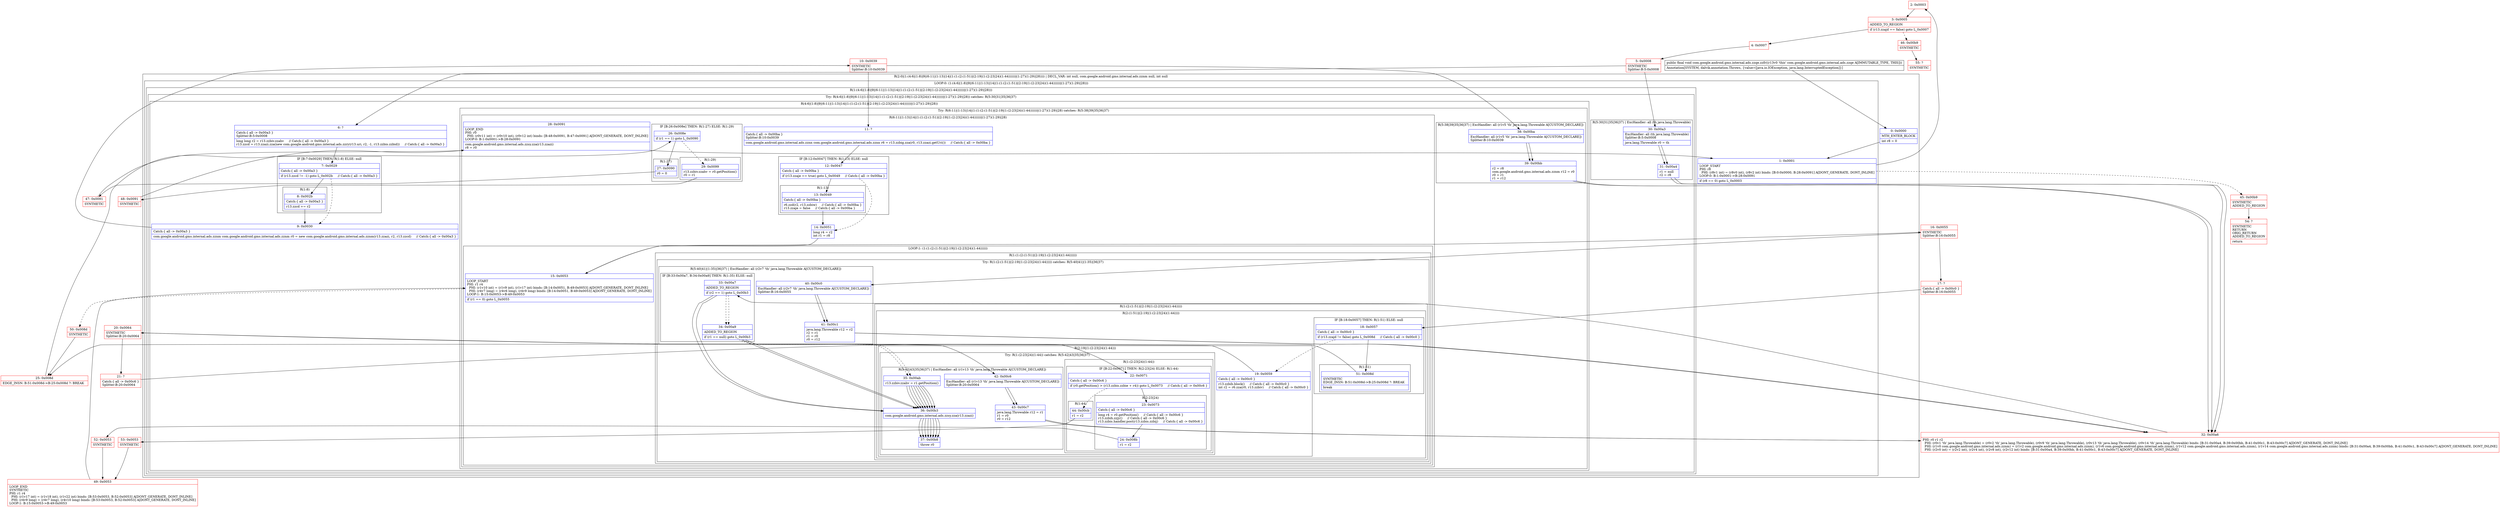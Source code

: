 digraph "CFG forcom.google.android.gms.internal.ads.zzqe.zzfr()V" {
subgraph cluster_Region_1469634758 {
label = "R(2:0|(1:(4:6|(1:8)|9|(6:11|(1:13)|14|(1:(1:(2:(1:51)|(2:19|(1:(2:23|24)(1:44))))))|(1:27)(1:29)|28)))) | DECL_VAR: int null, com.google.android.gms.internal.ads.zznm null, int null\l";
node [shape=record,color=blue];
Node_0 [shape=record,label="{0\:\ 0x0000|MTH_ENTER_BLOCK\l|int r8 = 0\l}"];
subgraph cluster_LoopRegion_1407113747 {
label = "LOOP:0: (1:(4:6|(1:8)|9|(6:11|(1:13)|14|(1:(1:(2:(1:51)|(2:19|(1:(2:23|24)(1:44))))))|(1:27)(1:29)|28)))";
node [shape=record,color=blue];
Node_1 [shape=record,label="{1\:\ 0x0001|LOOP_START\lPHI: r8 \l  PHI: (r8v1 int) = (r8v0 int), (r8v2 int) binds: [B:0:0x0000, B:28:0x0091] A[DONT_GENERATE, DONT_INLINE]\lLOOP:0: B:1:0x0001\-\>B:28:0x0091\l|if (r8 == 0) goto L_0x0003\l}"];
subgraph cluster_Region_1367638519 {
label = "R(1:(4:6|(1:8)|9|(6:11|(1:13)|14|(1:(1:(2:(1:51)|(2:19|(1:(2:23|24)(1:44))))))|(1:27)(1:29)|28)))";
node [shape=record,color=blue];
subgraph cluster_TryCatchRegion_1946631507 {
label = "Try: R(4:6|(1:8)|9|(6:11|(1:13)|14|(1:(1:(2:(1:51)|(2:19|(1:(2:23|24)(1:44))))))|(1:27)(1:29)|28)) catches: R(5:30|31|35|36|37)";
node [shape=record,color=blue];
subgraph cluster_Region_1608152499 {
label = "R(4:6|(1:8)|9|(6:11|(1:13)|14|(1:(1:(2:(1:51)|(2:19|(1:(2:23|24)(1:44))))))|(1:27)(1:29)|28))";
node [shape=record,color=blue];
Node_6 [shape=record,label="{6\:\ ?|Catch:\{ all \-\> 0x00a3 \}\lSplitter:B:5:0x0008\l|long long r2 = r13.zzbiv.zzahv     \/\/ Catch:\{ all \-\> 0x00a3 \}\lr13.zzcd = r13.zzazi.zza(new com.google.android.gms.internal.ads.zzry(r13.uri, r2, \-1, r13.zzbis.zzbid))     \/\/ Catch:\{ all \-\> 0x00a3 \}\l}"];
subgraph cluster_IfRegion_1967089800 {
label = "IF [B:7:0x0029] THEN: R(1:8) ELSE: null";
node [shape=record,color=blue];
Node_7 [shape=record,label="{7\:\ 0x0029|Catch:\{ all \-\> 0x00a3 \}\l|if (r13.zzcd != \-1) goto L_0x002b     \/\/ Catch:\{ all \-\> 0x00a3 \}\l}"];
subgraph cluster_Region_184440874 {
label = "R(1:8)";
node [shape=record,color=blue];
Node_8 [shape=record,label="{8\:\ 0x002b|Catch:\{ all \-\> 0x00a3 \}\l|r13.zzcd += r2\l}"];
}
}
Node_9 [shape=record,label="{9\:\ 0x0030|Catch:\{ all \-\> 0x00a3 \}\l|com.google.android.gms.internal.ads.zznm com.google.android.gms.internal.ads.zznm r0 = new com.google.android.gms.internal.ads.zznm(r13.zzazi, r2, r13.zzcd)     \/\/ Catch:\{ all \-\> 0x00a3 \}\l}"];
subgraph cluster_TryCatchRegion_1151049694 {
label = "Try: R(6:11|(1:13)|14|(1:(1:(2:(1:51)|(2:19|(1:(2:23|24)(1:44))))))|(1:27)(1:29)|28) catches: R(5:38|39|35|36|37)";
node [shape=record,color=blue];
subgraph cluster_Region_571066025 {
label = "R(6:11|(1:13)|14|(1:(1:(2:(1:51)|(2:19|(1:(2:23|24)(1:44))))))|(1:27)(1:29)|28)";
node [shape=record,color=blue];
Node_11 [shape=record,label="{11\:\ ?|Catch:\{ all \-\> 0x00ba \}\lSplitter:B:10:0x0039\l|com.google.android.gms.internal.ads.zznn com.google.android.gms.internal.ads.zznn r6 = r13.zzbig.zza(r0, r13.zzazi.getUri())     \/\/ Catch:\{ all \-\> 0x00ba \}\l}"];
subgraph cluster_IfRegion_837105027 {
label = "IF [B:12:0x0047] THEN: R(1:13) ELSE: null";
node [shape=record,color=blue];
Node_12 [shape=record,label="{12\:\ 0x0047|Catch:\{ all \-\> 0x00ba \}\l|if (r13.zzaje == true) goto L_0x0049     \/\/ Catch:\{ all \-\> 0x00ba \}\l}"];
subgraph cluster_Region_553283145 {
label = "R(1:13)";
node [shape=record,color=blue];
Node_13 [shape=record,label="{13\:\ 0x0049|Catch:\{ all \-\> 0x00ba \}\l|r6.zzd(r2, r13.zzbiw)     \/\/ Catch:\{ all \-\> 0x00ba \}\lr13.zzaje = false     \/\/ Catch:\{ all \-\> 0x00ba \}\l}"];
}
}
Node_14 [shape=record,label="{14\:\ 0x0051|long r4 = r2\lint r1 = r8\l}"];
subgraph cluster_LoopRegion_1667222248 {
label = "LOOP:1: (1:(1:(2:(1:51)|(2:19|(1:(2:23|24)(1:44))))))";
node [shape=record,color=blue];
Node_15 [shape=record,label="{15\:\ 0x0053|LOOP_START\lPHI: r1 r4 \l  PHI: (r1v10 int) = (r1v9 int), (r1v17 int) binds: [B:14:0x0051, B:49:0x0053] A[DONT_GENERATE, DONT_INLINE]\l  PHI: (r4v7 long) = (r4v6 long), (r4v9 long) binds: [B:14:0x0051, B:49:0x0053] A[DONT_GENERATE, DONT_INLINE]\lLOOP:1: B:15:0x0053\-\>B:49:0x0053\l|if (r1 == 0) goto L_0x0055\l}"];
subgraph cluster_Region_2084928329 {
label = "R(1:(1:(2:(1:51)|(2:19|(1:(2:23|24)(1:44))))))";
node [shape=record,color=blue];
subgraph cluster_TryCatchRegion_1915758433 {
label = "Try: R(1:(2:(1:51)|(2:19|(1:(2:23|24)(1:44))))) catches: R(5:40|41|(1:35)|36|37)";
node [shape=record,color=blue];
subgraph cluster_Region_1783440278 {
label = "R(1:(2:(1:51)|(2:19|(1:(2:23|24)(1:44)))))";
node [shape=record,color=blue];
subgraph cluster_Region_1914456689 {
label = "R(2:(1:51)|(2:19|(1:(2:23|24)(1:44))))";
node [shape=record,color=blue];
subgraph cluster_IfRegion_634710088 {
label = "IF [B:18:0x0057] THEN: R(1:51) ELSE: null";
node [shape=record,color=blue];
Node_18 [shape=record,label="{18\:\ 0x0057|Catch:\{ all \-\> 0x00c0 \}\l|if (r13.zzajd != false) goto L_0x008d     \/\/ Catch:\{ all \-\> 0x00c0 \}\l}"];
subgraph cluster_Region_1445775548 {
label = "R(1:51)";
node [shape=record,color=blue];
Node_51 [shape=record,label="{51\:\ 0x008d|SYNTHETIC\lEDGE_INSN: B:51:0x008d\-\>B:25:0x008d ?: BREAK  \l|break\l}"];
}
}
subgraph cluster_Region_866329013 {
label = "R(2:19|(1:(2:23|24)(1:44)))";
node [shape=record,color=blue];
Node_19 [shape=record,label="{19\:\ 0x0059|Catch:\{ all \-\> 0x00c0 \}\l|r13.zzbih.block()     \/\/ Catch:\{ all \-\> 0x00c0 \}\lint r2 = r6.zza(r0, r13.zzbiv)     \/\/ Catch:\{ all \-\> 0x00c0 \}\l}"];
subgraph cluster_TryCatchRegion_1434325116 {
label = "Try: R(1:(2:23|24)(1:44)) catches: R(5:42|43|35|36|37)";
node [shape=record,color=blue];
subgraph cluster_Region_1168213856 {
label = "R(1:(2:23|24)(1:44))";
node [shape=record,color=blue];
subgraph cluster_IfRegion_639404882 {
label = "IF [B:22:0x0071] THEN: R(2:23|24) ELSE: R(1:44)";
node [shape=record,color=blue];
Node_22 [shape=record,label="{22\:\ 0x0071|Catch:\{ all \-\> 0x00c6 \}\l|if (r0.getPosition() \> (r13.zzbis.zzbie + r4)) goto L_0x0073     \/\/ Catch:\{ all \-\> 0x00c6 \}\l}"];
subgraph cluster_Region_711394767 {
label = "R(2:23|24)";
node [shape=record,color=blue];
Node_23 [shape=record,label="{23\:\ 0x0073|Catch:\{ all \-\> 0x00c6 \}\l|long r4 = r0.getPosition()     \/\/ Catch:\{ all \-\> 0x00c6 \}\lr13.zzbih.zzjy()     \/\/ Catch:\{ all \-\> 0x00c6 \}\lr13.zzbis.handler.post(r13.zzbis.zzbij)     \/\/ Catch:\{ all \-\> 0x00c6 \}\l}"];
Node_24 [shape=record,label="{24\:\ 0x008b|r1 = r2\l}"];
}
subgraph cluster_Region_559649674 {
label = "R(1:44)";
node [shape=record,color=blue];
Node_44 [shape=record,label="{44\:\ 0x00cb|r1 = r2\l}"];
}
}
}
subgraph cluster_Region_1663871365 {
label = "R(5:42|43|35|36|37) | ExcHandler: all (r1v13 'th' java.lang.Throwable A[CUSTOM_DECLARE])\l";
node [shape=record,color=blue];
Node_42 [shape=record,label="{42\:\ 0x00c6|ExcHandler: all (r1v13 'th' java.lang.Throwable A[CUSTOM_DECLARE])\lSplitter:B:20:0x0064\l}"];
Node_43 [shape=record,label="{43\:\ 0x00c7|java.lang.Throwable r12 = r1\lr1 = r0\lr0 = r12\l}"];
Node_35 [shape=record,label="{35\:\ 0x00ab|r13.zzbiv.zzahv = r1.getPosition()\l}"];
Node_36 [shape=record,label="{36\:\ 0x00b3|com.google.android.gms.internal.ads.zzsy.zza(r13.zzazi)\l}"];
Node_37 [shape=record,label="{37\:\ 0x00b8|throw r0\l}"];
}
}
}
}
}
subgraph cluster_Region_369651493 {
label = "R(5:40|41|(1:35)|36|37) | ExcHandler: all (r2v7 'th' java.lang.Throwable A[CUSTOM_DECLARE])\l";
node [shape=record,color=blue];
Node_40 [shape=record,label="{40\:\ 0x00c0|ExcHandler: all (r2v7 'th' java.lang.Throwable A[CUSTOM_DECLARE])\lSplitter:B:16:0x0055\l}"];
Node_41 [shape=record,label="{41\:\ 0x00c1|java.lang.Throwable r12 = r2\lr2 = r1\lr1 = r0\lr0 = r12\l}"];
subgraph cluster_IfRegion_1203089716 {
label = "IF [B:33:0x00a7, B:34:0x00a9] THEN: R(1:35) ELSE: null";
node [shape=record,color=blue];
Node_33 [shape=record,label="{33\:\ 0x00a7|ADDED_TO_REGION\l|if (r2 == 1) goto L_0x00b3\l}"];
Node_34 [shape=record,label="{34\:\ 0x00a9|ADDED_TO_REGION\l|if (r1 == null) goto L_0x00b3\l}"];
subgraph cluster_Region_2003626070 {
label = "R(1:35)";
node [shape=record,color=blue];
Node_35 [shape=record,label="{35\:\ 0x00ab|r13.zzbiv.zzahv = r1.getPosition()\l}"];
}
}
Node_36 [shape=record,label="{36\:\ 0x00b3|com.google.android.gms.internal.ads.zzsy.zza(r13.zzazi)\l}"];
Node_37 [shape=record,label="{37\:\ 0x00b8|throw r0\l}"];
}
}
}
}
subgraph cluster_IfRegion_1904538161 {
label = "IF [B:26:0x008e] THEN: R(1:27) ELSE: R(1:29)";
node [shape=record,color=blue];
Node_26 [shape=record,label="{26\:\ 0x008e|if (r1 == 1) goto L_0x0090\l}"];
subgraph cluster_Region_575331983 {
label = "R(1:27)";
node [shape=record,color=blue];
Node_27 [shape=record,label="{27\:\ 0x0090|r0 = 0\l}"];
}
subgraph cluster_Region_1377839009 {
label = "R(1:29)";
node [shape=record,color=blue];
Node_29 [shape=record,label="{29\:\ 0x0099|r13.zzbiv.zzahv = r0.getPosition()\lr0 = r1\l}"];
}
}
Node_28 [shape=record,label="{28\:\ 0x0091|LOOP_END\lPHI: r0 \l  PHI: (r0v11 int) = (r0v10 int), (r0v12 int) binds: [B:48:0x0091, B:47:0x0091] A[DONT_GENERATE, DONT_INLINE]\lLOOP:0: B:1:0x0001\-\>B:28:0x0091\l|com.google.android.gms.internal.ads.zzsy.zza(r13.zzazi)\lr8 = r0\l}"];
}
subgraph cluster_Region_1805084933 {
label = "R(5:38|39|35|36|37) | ExcHandler: all (r1v5 'th' java.lang.Throwable A[CUSTOM_DECLARE])\l";
node [shape=record,color=blue];
Node_38 [shape=record,label="{38\:\ 0x00ba|ExcHandler: all (r1v5 'th' java.lang.Throwable A[CUSTOM_DECLARE])\lSplitter:B:10:0x0039\l}"];
Node_39 [shape=record,label="{39\:\ 0x00bb|r2 = r8\lcom.google.android.gms.internal.ads.zznm r12 = r0\lr0 = r1\lr1 = r12\l}"];
Node_35 [shape=record,label="{35\:\ 0x00ab|r13.zzbiv.zzahv = r1.getPosition()\l}"];
Node_36 [shape=record,label="{36\:\ 0x00b3|com.google.android.gms.internal.ads.zzsy.zza(r13.zzazi)\l}"];
Node_37 [shape=record,label="{37\:\ 0x00b8|throw r0\l}"];
}
}
}
subgraph cluster_Region_2061025881 {
label = "R(5:30|31|35|36|37) | ExcHandler: all (th java.lang.Throwable)\l";
node [shape=record,color=blue];
Node_30 [shape=record,label="{30\:\ 0x00a3|ExcHandler: all (th java.lang.Throwable)\lSplitter:B:5:0x0008\l|java.lang.Throwable r0 = th\l}"];
Node_31 [shape=record,label="{31\:\ 0x00a4|r1 = null\lr2 = r8\l}"];
Node_35 [shape=record,label="{35\:\ 0x00ab|r13.zzbiv.zzahv = r1.getPosition()\l}"];
Node_36 [shape=record,label="{36\:\ 0x00b3|com.google.android.gms.internal.ads.zzsy.zza(r13.zzazi)\l}"];
Node_37 [shape=record,label="{37\:\ 0x00b8|throw r0\l}"];
}
}
}
}
}
subgraph cluster_Region_2061025881 {
label = "R(5:30|31|35|36|37) | ExcHandler: all (th java.lang.Throwable)\l";
node [shape=record,color=blue];
Node_30 [shape=record,label="{30\:\ 0x00a3|ExcHandler: all (th java.lang.Throwable)\lSplitter:B:5:0x0008\l|java.lang.Throwable r0 = th\l}"];
Node_31 [shape=record,label="{31\:\ 0x00a4|r1 = null\lr2 = r8\l}"];
Node_35 [shape=record,label="{35\:\ 0x00ab|r13.zzbiv.zzahv = r1.getPosition()\l}"];
Node_36 [shape=record,label="{36\:\ 0x00b3|com.google.android.gms.internal.ads.zzsy.zza(r13.zzazi)\l}"];
Node_37 [shape=record,label="{37\:\ 0x00b8|throw r0\l}"];
}
subgraph cluster_Region_1805084933 {
label = "R(5:38|39|35|36|37) | ExcHandler: all (r1v5 'th' java.lang.Throwable A[CUSTOM_DECLARE])\l";
node [shape=record,color=blue];
Node_38 [shape=record,label="{38\:\ 0x00ba|ExcHandler: all (r1v5 'th' java.lang.Throwable A[CUSTOM_DECLARE])\lSplitter:B:10:0x0039\l}"];
Node_39 [shape=record,label="{39\:\ 0x00bb|r2 = r8\lcom.google.android.gms.internal.ads.zznm r12 = r0\lr0 = r1\lr1 = r12\l}"];
Node_35 [shape=record,label="{35\:\ 0x00ab|r13.zzbiv.zzahv = r1.getPosition()\l}"];
Node_36 [shape=record,label="{36\:\ 0x00b3|com.google.android.gms.internal.ads.zzsy.zza(r13.zzazi)\l}"];
Node_37 [shape=record,label="{37\:\ 0x00b8|throw r0\l}"];
}
subgraph cluster_Region_369651493 {
label = "R(5:40|41|(1:35)|36|37) | ExcHandler: all (r2v7 'th' java.lang.Throwable A[CUSTOM_DECLARE])\l";
node [shape=record,color=blue];
Node_40 [shape=record,label="{40\:\ 0x00c0|ExcHandler: all (r2v7 'th' java.lang.Throwable A[CUSTOM_DECLARE])\lSplitter:B:16:0x0055\l}"];
Node_41 [shape=record,label="{41\:\ 0x00c1|java.lang.Throwable r12 = r2\lr2 = r1\lr1 = r0\lr0 = r12\l}"];
subgraph cluster_IfRegion_1203089716 {
label = "IF [B:33:0x00a7, B:34:0x00a9] THEN: R(1:35) ELSE: null";
node [shape=record,color=blue];
Node_33 [shape=record,label="{33\:\ 0x00a7|ADDED_TO_REGION\l|if (r2 == 1) goto L_0x00b3\l}"];
Node_34 [shape=record,label="{34\:\ 0x00a9|ADDED_TO_REGION\l|if (r1 == null) goto L_0x00b3\l}"];
subgraph cluster_Region_2003626070 {
label = "R(1:35)";
node [shape=record,color=blue];
Node_35 [shape=record,label="{35\:\ 0x00ab|r13.zzbiv.zzahv = r1.getPosition()\l}"];
}
}
Node_36 [shape=record,label="{36\:\ 0x00b3|com.google.android.gms.internal.ads.zzsy.zza(r13.zzazi)\l}"];
Node_37 [shape=record,label="{37\:\ 0x00b8|throw r0\l}"];
}
subgraph cluster_Region_1663871365 {
label = "R(5:42|43|35|36|37) | ExcHandler: all (r1v13 'th' java.lang.Throwable A[CUSTOM_DECLARE])\l";
node [shape=record,color=blue];
Node_42 [shape=record,label="{42\:\ 0x00c6|ExcHandler: all (r1v13 'th' java.lang.Throwable A[CUSTOM_DECLARE])\lSplitter:B:20:0x0064\l}"];
Node_43 [shape=record,label="{43\:\ 0x00c7|java.lang.Throwable r12 = r1\lr1 = r0\lr0 = r12\l}"];
Node_35 [shape=record,label="{35\:\ 0x00ab|r13.zzbiv.zzahv = r1.getPosition()\l}"];
Node_36 [shape=record,label="{36\:\ 0x00b3|com.google.android.gms.internal.ads.zzsy.zza(r13.zzazi)\l}"];
Node_37 [shape=record,label="{37\:\ 0x00b8|throw r0\l}"];
}
Node_2 [shape=record,color=red,label="{2\:\ 0x0003}"];
Node_3 [shape=record,color=red,label="{3\:\ 0x0005|ADDED_TO_REGION\l|if (r13.zzajd == false) goto L_0x0007\l}"];
Node_4 [shape=record,color=red,label="{4\:\ 0x0007}"];
Node_5 [shape=record,color=red,label="{5\:\ 0x0008|SYNTHETIC\lSplitter:B:5:0x0008\l}"];
Node_10 [shape=record,color=red,label="{10\:\ 0x0039|SYNTHETIC\lSplitter:B:10:0x0039\l}"];
Node_16 [shape=record,color=red,label="{16\:\ 0x0055|SYNTHETIC\lSplitter:B:16:0x0055\l}"];
Node_17 [shape=record,color=red,label="{17\:\ ?|Catch:\{ all \-\> 0x00c0 \}\lSplitter:B:16:0x0055\l}"];
Node_20 [shape=record,color=red,label="{20\:\ 0x0064|SYNTHETIC\lSplitter:B:20:0x0064\l}"];
Node_21 [shape=record,color=red,label="{21\:\ ?|Catch:\{ all \-\> 0x00c6 \}\lSplitter:B:20:0x0064\l}"];
Node_25 [shape=record,color=red,label="{25\:\ 0x008d|EDGE_INSN: B:51:0x008d\-\>B:25:0x008d ?: BREAK  \l}"];
Node_32 [shape=record,color=red,label="{32\:\ 0x00a6|PHI: r0 r1 r2 \l  PHI: (r0v1 'th' java.lang.Throwable) = (r0v2 'th' java.lang.Throwable), (r0v9 'th' java.lang.Throwable), (r0v13 'th' java.lang.Throwable), (r0v14 'th' java.lang.Throwable) binds: [B:31:0x00a4, B:39:0x00bb, B:41:0x00c1, B:43:0x00c7] A[DONT_GENERATE, DONT_INLINE]\l  PHI: (r1v0 com.google.android.gms.internal.ads.zznm) = (r1v2 com.google.android.gms.internal.ads.zznm), (r1v6 com.google.android.gms.internal.ads.zznm), (r1v12 com.google.android.gms.internal.ads.zznm), (r1v14 com.google.android.gms.internal.ads.zznm) binds: [B:31:0x00a4, B:39:0x00bb, B:41:0x00c1, B:43:0x00c7] A[DONT_GENERATE, DONT_INLINE]\l  PHI: (r2v0 int) = (r2v2 int), (r2v4 int), (r2v8 int), (r2v12 int) binds: [B:31:0x00a4, B:39:0x00bb, B:41:0x00c1, B:43:0x00c7] A[DONT_GENERATE, DONT_INLINE]\l}"];
Node_45 [shape=record,color=red,label="{45\:\ 0x00b9|SYNTHETIC\lADDED_TO_REGION\l}"];
Node_46 [shape=record,color=red,label="{46\:\ 0x00b9|SYNTHETIC\l}"];
Node_47 [shape=record,color=red,label="{47\:\ 0x0091|SYNTHETIC\l}"];
Node_48 [shape=record,color=red,label="{48\:\ 0x0091|SYNTHETIC\l}"];
Node_49 [shape=record,color=red,label="{49\:\ 0x0053|LOOP_END\lSYNTHETIC\lPHI: r1 r4 \l  PHI: (r1v17 int) = (r1v18 int), (r1v22 int) binds: [B:53:0x0053, B:52:0x0053] A[DONT_GENERATE, DONT_INLINE]\l  PHI: (r4v9 long) = (r4v7 long), (r4v10 long) binds: [B:53:0x0053, B:52:0x0053] A[DONT_GENERATE, DONT_INLINE]\lLOOP:1: B:15:0x0053\-\>B:49:0x0053\l}"];
Node_50 [shape=record,color=red,label="{50\:\ 0x008d|SYNTHETIC\l}"];
Node_52 [shape=record,color=red,label="{52\:\ 0x0053|SYNTHETIC\l}"];
Node_53 [shape=record,color=red,label="{53\:\ 0x0053|SYNTHETIC\l}"];
Node_54 [shape=record,color=red,label="{54\:\ ?|SYNTHETIC\lRETURN\lORIG_RETURN\lADDED_TO_REGION\l|return\l}"];
Node_55 [shape=record,color=red,label="{55\:\ ?|SYNTHETIC\l}"];
MethodNode[shape=record,label="{public final void com.google.android.gms.internal.ads.zzqe.zzfr((r13v0 'this' com.google.android.gms.internal.ads.zzqe A[IMMUTABLE_TYPE, THIS]))  | Annotation[SYSTEM, dalvik.annotation.Throws, \{value=[java.io.IOException, java.lang.InterruptedException]\}]\l}"];
MethodNode -> Node_0;
Node_0 -> Node_1;
Node_1 -> Node_2;
Node_1 -> Node_45[style=dashed];
Node_6 -> Node_7;
Node_7 -> Node_8;
Node_7 -> Node_9[style=dashed];
Node_8 -> Node_9;
Node_9 -> Node_10;
Node_11 -> Node_12;
Node_12 -> Node_13;
Node_12 -> Node_14[style=dashed];
Node_13 -> Node_14;
Node_14 -> Node_15;
Node_15 -> Node_16;
Node_15 -> Node_50[style=dashed];
Node_18 -> Node_19[style=dashed];
Node_18 -> Node_51;
Node_51 -> Node_25;
Node_19 -> Node_20;
Node_22 -> Node_23;
Node_22 -> Node_44[style=dashed];
Node_23 -> Node_24;
Node_24 -> Node_52;
Node_44 -> Node_53;
Node_42 -> Node_43;
Node_43 -> Node_32;
Node_35 -> Node_36;
Node_36 -> Node_37;
Node_40 -> Node_41;
Node_41 -> Node_32;
Node_33 -> Node_34[style=dashed];
Node_33 -> Node_36;
Node_34 -> Node_35[style=dashed];
Node_34 -> Node_36;
Node_35 -> Node_36;
Node_36 -> Node_37;
Node_26 -> Node_27;
Node_26 -> Node_29[style=dashed];
Node_27 -> Node_47;
Node_29 -> Node_48;
Node_28 -> Node_1;
Node_38 -> Node_39;
Node_39 -> Node_32;
Node_35 -> Node_36;
Node_36 -> Node_37;
Node_30 -> Node_31;
Node_31 -> Node_32;
Node_35 -> Node_36;
Node_36 -> Node_37;
Node_30 -> Node_31;
Node_31 -> Node_32;
Node_35 -> Node_36;
Node_36 -> Node_37;
Node_38 -> Node_39;
Node_39 -> Node_32;
Node_35 -> Node_36;
Node_36 -> Node_37;
Node_40 -> Node_41;
Node_41 -> Node_32;
Node_33 -> Node_34[style=dashed];
Node_33 -> Node_36;
Node_34 -> Node_35[style=dashed];
Node_34 -> Node_36;
Node_35 -> Node_36;
Node_36 -> Node_37;
Node_42 -> Node_43;
Node_43 -> Node_32;
Node_35 -> Node_36;
Node_36 -> Node_37;
Node_2 -> Node_3;
Node_3 -> Node_4;
Node_3 -> Node_46[style=dashed];
Node_4 -> Node_5;
Node_5 -> Node_6;
Node_5 -> Node_30;
Node_10 -> Node_11;
Node_10 -> Node_38;
Node_16 -> Node_17;
Node_16 -> Node_40;
Node_17 -> Node_18;
Node_20 -> Node_21;
Node_20 -> Node_42;
Node_21 -> Node_22;
Node_25 -> Node_26;
Node_32 -> Node_33;
Node_45 -> Node_54;
Node_46 -> Node_55;
Node_47 -> Node_28;
Node_48 -> Node_28;
Node_49 -> Node_15;
Node_50 -> Node_25;
Node_52 -> Node_49;
Node_53 -> Node_49;
}

